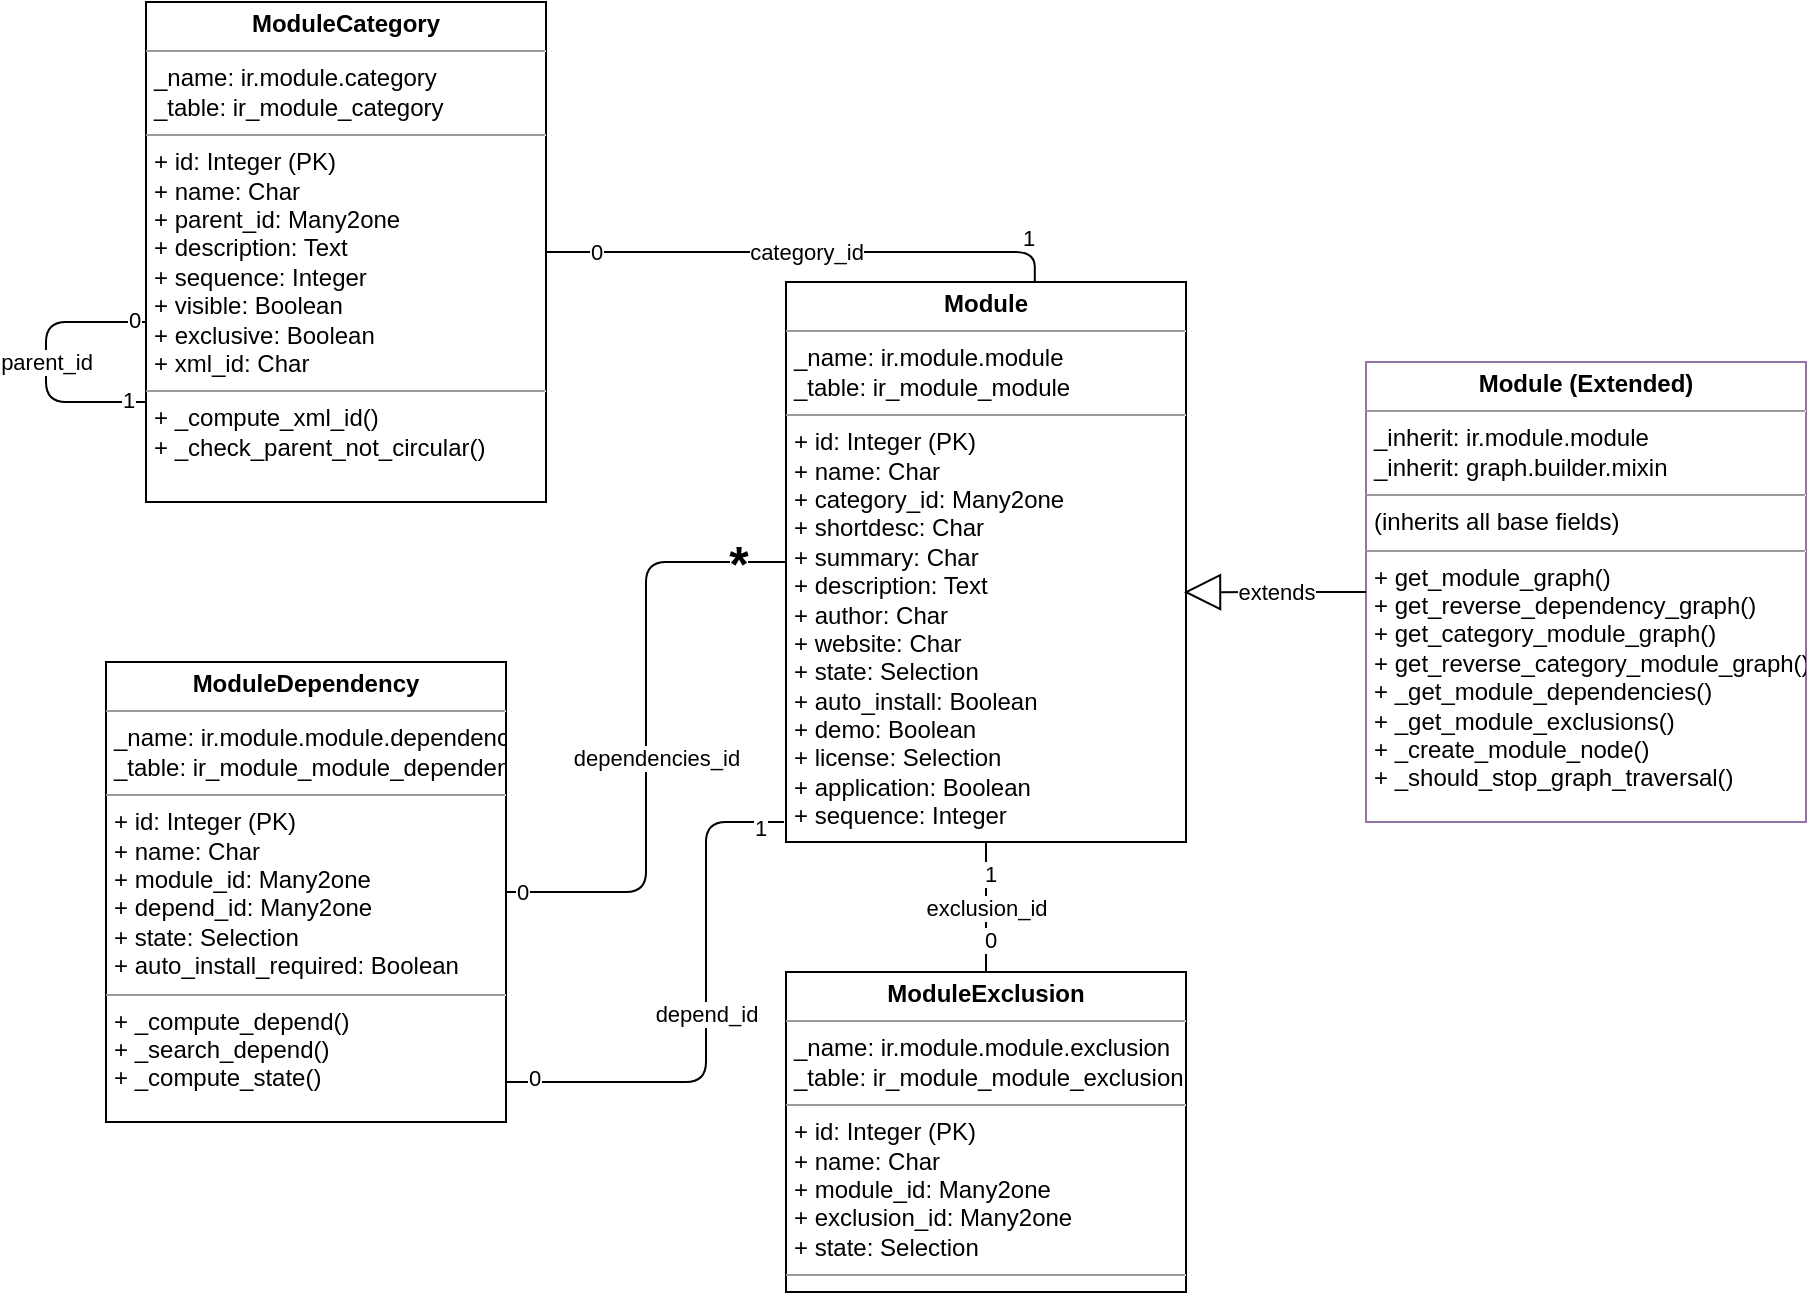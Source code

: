<mxfile version="27.1.1">
  <diagram name="Module ORM Classes" id="module-orm-diagram">
    <mxGraphModel dx="976" dy="1921" grid="1" gridSize="10" guides="1" tooltips="1" connect="1" arrows="1" fold="1" page="1" pageScale="1" pageWidth="827" pageHeight="1169" math="0" shadow="0">
      <root>
        <mxCell id="0" />
        <mxCell id="1" parent="0" />
        <mxCell id="ModuleCategory" value="&lt;p style=&quot;margin:0px;margin-top:4px;text-align:center;&quot;&gt;&lt;b&gt;ModuleCategory&lt;/b&gt;&lt;/p&gt;&lt;hr size=&quot;1&quot;/&gt;&lt;p style=&quot;margin:0px;margin-left:4px;&quot;&gt;_name: ir.module.category&lt;br/&gt;_table: ir_module_category&lt;/p&gt;&lt;hr size=&quot;1&quot;/&gt;&lt;p style=&quot;margin:0px;margin-left:4px;&quot;&gt;+ id: Integer (PK)&lt;br/&gt;+ name: Char&lt;br/&gt;+ parent_id: Many2one&lt;br/&gt;+ description: Text&lt;br/&gt;+ sequence: Integer&lt;br/&gt;+ visible: Boolean&lt;br/&gt;+ exclusive: Boolean&lt;br/&gt;+ xml_id: Char&lt;/p&gt;&lt;hr size=&quot;1&quot;/&gt;&lt;p style=&quot;margin:0px;margin-left:4px;&quot;&gt;+ _compute_xml_id()&lt;br/&gt;+ _check_parent_not_circular()&lt;/p&gt;" style="verticalAlign=top;align=left;overflow=fill;fontSize=12;fontFamily=Helvetica;html=1;" parent="1" vertex="1">
          <mxGeometry x="80" y="-60" width="200" height="250" as="geometry" />
        </mxCell>
        <mxCell id="Module" value="&lt;p style=&quot;margin:0px;margin-top:4px;text-align:center;&quot;&gt;&lt;b&gt;Module&lt;/b&gt;&lt;/p&gt;&lt;hr size=&quot;1&quot;/&gt;&lt;p style=&quot;margin:0px;margin-left:4px;&quot;&gt;_name: ir.module.module&lt;br/&gt;_table: ir_module_module&lt;/p&gt;&lt;hr size=&quot;1&quot;/&gt;&lt;p style=&quot;margin:0px;margin-left:4px;&quot;&gt;+ id: Integer (PK)&lt;br/&gt;+ name: Char&lt;br/&gt;+ category_id: Many2one&lt;br/&gt;+ shortdesc: Char&lt;br/&gt;+ summary: Char&lt;br/&gt;+ description: Text&lt;br/&gt;+ author: Char&lt;br/&gt;+ website: Char&lt;br/&gt;+ state: Selection&lt;br/&gt;+ auto_install: Boolean&lt;br/&gt;+ demo: Boolean&lt;br/&gt;+ license: Selection&lt;br/&gt;+ application: Boolean&lt;br/&gt;+ sequence: Integer&lt;/p&gt;&lt;hr size=&quot;1&quot;/&gt;&lt;p style=&quot;margin:0px;margin-left:4px;&quot;&gt;+ get_module_info()&lt;br/&gt;+ button_install()&lt;br/&gt;+ button_uninstall()&lt;br/&gt;+ module_uninstall()&lt;/p&gt;" style="verticalAlign=top;align=left;overflow=fill;fontSize=12;fontFamily=Helvetica;html=1;fillColor=none;" parent="1" vertex="1">
          <mxGeometry x="400" y="80" width="200" height="280" as="geometry" />
        </mxCell>
        <mxCell id="ModuleDependency" value="&lt;p style=&quot;margin:0px;margin-top:4px;text-align:center;&quot;&gt;&lt;b&gt;ModuleDependency&lt;/b&gt;&lt;/p&gt;&lt;hr size=&quot;1&quot;/&gt;&lt;p style=&quot;margin:0px;margin-left:4px;&quot;&gt;_name: ir.module.module.dependency&lt;br/&gt;_table: ir_module_module_dependency&lt;/p&gt;&lt;hr size=&quot;1&quot;/&gt;&lt;p style=&quot;margin:0px;margin-left:4px;&quot;&gt;+ id: Integer (PK)&lt;br/&gt;+ name: Char&lt;br/&gt;+ module_id: Many2one&lt;br/&gt;+ depend_id: Many2one&lt;br/&gt;+ state: Selection&lt;br/&gt;+ auto_install_required: Boolean&lt;/p&gt;&lt;hr size=&quot;1&quot;/&gt;&lt;p style=&quot;margin:0px;margin-left:4px;&quot;&gt;+ _compute_depend()&lt;br/&gt;+ _search_depend()&lt;br/&gt;+ _compute_state()&lt;/p&gt;" style="verticalAlign=top;align=left;overflow=fill;fontSize=12;fontFamily=Helvetica;html=1;fillColor=none;" parent="1" vertex="1">
          <mxGeometry x="60" y="270" width="200" height="230" as="geometry" />
        </mxCell>
        <mxCell id="ModuleExclusion" value="&lt;p style=&quot;margin:0px;margin-top:4px;text-align:center;&quot;&gt;&lt;b&gt;ModuleExclusion&lt;/b&gt;&lt;/p&gt;&lt;hr size=&quot;1&quot;/&gt;&lt;p style=&quot;margin:0px;margin-left:4px;&quot;&gt;_name: ir.module.module.exclusion&lt;br/&gt;_table: ir_module_module_exclusion&lt;/p&gt;&lt;hr size=&quot;1&quot;/&gt;&lt;p style=&quot;margin:0px;margin-left:4px;&quot;&gt;+ id: Integer (PK)&lt;br/&gt;+ name: Char&lt;br/&gt;+ module_id: Many2one&lt;br/&gt;+ exclusion_id: Many2one&lt;br/&gt;+ state: Selection&lt;/p&gt;&lt;hr size=&quot;1&quot;/&gt;&lt;p style=&quot;margin:0px;margin-left:4px;&quot;&gt;+ _compute_exclusion()&lt;br/&gt;+ _search_exclusion()&lt;br/&gt;+ _compute_state()&lt;/p&gt;" style="verticalAlign=top;align=left;overflow=fill;fontSize=12;fontFamily=Helvetica;html=1;fillColor=none;" parent="1" vertex="1">
          <mxGeometry x="400" y="425" width="200" height="160" as="geometry" />
        </mxCell>
        <mxCell id="ExtendedModule" value="&lt;p style=&quot;margin:0px;margin-top:4px;text-align:center;&quot;&gt;&lt;b&gt;Module (Extended)&lt;/b&gt;&lt;/p&gt;&lt;hr size=&quot;1&quot;/&gt;&lt;p style=&quot;margin:0px;margin-left:4px;&quot;&gt;_inherit: ir.module.module&lt;br/&gt;_inherit: graph.builder.mixin&lt;/p&gt;&lt;hr size=&quot;1&quot;/&gt;&lt;p style=&quot;margin:0px;margin-left:4px;&quot;&gt;(inherits all base fields)&lt;/p&gt;&lt;hr size=&quot;1&quot;/&gt;&lt;p style=&quot;margin:0px;margin-left:4px;&quot;&gt;+ get_module_graph()&lt;br/&gt;+ get_reverse_dependency_graph()&lt;br/&gt;+ get_category_module_graph()&lt;br/&gt;+ get_reverse_category_module_graph()&lt;br/&gt;+ _get_module_dependencies()&lt;br/&gt;+ _get_module_exclusions()&lt;br/&gt;+ _create_module_node()&lt;br/&gt;+ _should_stop_graph_traversal()&lt;/p&gt;" style="verticalAlign=top;align=left;overflow=fill;fontSize=12;fontFamily=Helvetica;html=1;fillColor=none;strokeColor=#9673a6;" parent="1" vertex="1">
          <mxGeometry x="690" y="120" width="220" height="230" as="geometry" />
        </mxCell>
        <mxCell id="category_self" value="" style="endArrow=none;html=1;edgeStyle=orthogonalEdgeStyle;" parent="1" source="ModuleCategory" target="ModuleCategory" edge="1">
          <mxGeometry relative="1" as="geometry">
            <mxPoint x="150" y="50" as="sourcePoint" />
            <mxPoint x="50" y="100" as="targetPoint" />
            <Array as="points">
              <mxPoint x="30" y="140" />
              <mxPoint x="30" y="100" />
            </Array>
          </mxGeometry>
        </mxCell>
        <mxCell id="category_self_label" value="parent_id" style="edgeLabel;resizable=0;html=1;align=center;verticalAlign=middle;" parent="category_self" connectable="0" vertex="1">
          <mxGeometry relative="1" as="geometry" />
        </mxCell>
        <mxCell id="hGOgVX5_NZ6iJPZ1DaTK-1" value="0" style="edgeLabel;html=1;align=center;verticalAlign=middle;resizable=0;points=[];" vertex="1" connectable="0" parent="category_self">
          <mxGeometry x="0.906" y="1" relative="1" as="geometry">
            <mxPoint as="offset" />
          </mxGeometry>
        </mxCell>
        <mxCell id="hGOgVX5_NZ6iJPZ1DaTK-3" value="1" style="edgeLabel;html=1;align=center;verticalAlign=middle;resizable=0;points=[];" vertex="1" connectable="0" parent="category_self">
          <mxGeometry x="-0.867" y="-1" relative="1" as="geometry">
            <mxPoint as="offset" />
          </mxGeometry>
        </mxCell>
        <mxCell id="category_to_module" value="" style="endArrow=none;html=1;edgeStyle=orthogonalEdgeStyle;entryX=0.622;entryY=-0.002;entryDx=0;entryDy=0;entryPerimeter=0;" parent="1" source="ModuleCategory" target="Module" edge="1">
          <mxGeometry relative="1" as="geometry" />
        </mxCell>
        <mxCell id="category_to_module_label" value="category_id" style="edgeLabel;resizable=0;html=1;align=center;verticalAlign=middle;" parent="category_to_module" connectable="0" vertex="1">
          <mxGeometry relative="1" as="geometry" />
        </mxCell>
        <mxCell id="hGOgVX5_NZ6iJPZ1DaTK-4" value="0" style="edgeLabel;html=1;align=center;verticalAlign=middle;resizable=0;points=[];" vertex="1" connectable="0" parent="category_to_module">
          <mxGeometry x="-0.806" relative="1" as="geometry">
            <mxPoint as="offset" />
          </mxGeometry>
        </mxCell>
        <mxCell id="hGOgVX5_NZ6iJPZ1DaTK-5" value="1" style="edgeLabel;html=1;align=center;verticalAlign=middle;resizable=0;points=[];" vertex="1" connectable="0" parent="category_to_module">
          <mxGeometry x="0.927" y="2" relative="1" as="geometry">
            <mxPoint x="-6" y="-12" as="offset" />
          </mxGeometry>
        </mxCell>
        <mxCell id="module_to_dependency" value="" style="endArrow=none;html=1;edgeStyle=orthogonalEdgeStyle;" parent="1" source="Module" target="ModuleDependency" edge="1">
          <mxGeometry relative="1" as="geometry" />
        </mxCell>
        <mxCell id="module_to_dependency_label" value="dependencies_id" style="edgeLabel;resizable=0;html=1;align=center;verticalAlign=middle;" parent="module_to_dependency" connectable="0" vertex="1">
          <mxGeometry relative="1" as="geometry">
            <mxPoint x="5" y="15" as="offset" />
          </mxGeometry>
        </mxCell>
        <mxCell id="hGOgVX5_NZ6iJPZ1DaTK-6" value="*&lt;div&gt;&lt;/div&gt;" style="edgeLabel;html=1;align=center;verticalAlign=middle;resizable=0;points=[];fontStyle=1;fontSize=25;spacing=0;" vertex="1" connectable="0" parent="module_to_dependency">
          <mxGeometry x="-0.937" relative="1" as="geometry">
            <mxPoint x="-15" as="offset" />
          </mxGeometry>
        </mxCell>
        <mxCell id="hGOgVX5_NZ6iJPZ1DaTK-7" value="0" style="edgeLabel;html=1;align=center;verticalAlign=middle;resizable=0;points=[];" vertex="1" connectable="0" parent="module_to_dependency">
          <mxGeometry x="0.948" relative="1" as="geometry">
            <mxPoint as="offset" />
          </mxGeometry>
        </mxCell>
        <mxCell id="module_to_exclusion" value="" style="endArrow=none;html=1;edgeStyle=orthogonalEdgeStyle;" parent="1" source="Module" target="ModuleExclusion" edge="1">
          <mxGeometry relative="1" as="geometry" />
        </mxCell>
        <mxCell id="dependency_to_module" value="" style="endArrow=none;html=1;edgeStyle=orthogonalEdgeStyle;" parent="1" source="ModuleDependency" edge="1">
          <mxGeometry relative="1" as="geometry">
            <mxPoint x="250" y="480" as="sourcePoint" />
            <mxPoint x="399" y="350" as="targetPoint" />
            <Array as="points">
              <mxPoint x="160" y="480" />
              <mxPoint x="360" y="480" />
              <mxPoint x="360" y="350" />
              <mxPoint x="399" y="350" />
            </Array>
          </mxGeometry>
        </mxCell>
        <mxCell id="dependency_to_module_label" value="depend_id" style="edgeLabel;resizable=0;html=1;align=center;verticalAlign=middle;" parent="dependency_to_module" connectable="0" vertex="1">
          <mxGeometry relative="1" as="geometry" />
        </mxCell>
        <mxCell id="hGOgVX5_NZ6iJPZ1DaTK-8" value="0" style="edgeLabel;html=1;align=center;verticalAlign=middle;resizable=0;points=[];" vertex="1" connectable="0" parent="dependency_to_module">
          <mxGeometry x="-0.886" y="2" relative="1" as="geometry">
            <mxPoint x="-2" as="offset" />
          </mxGeometry>
        </mxCell>
        <mxCell id="hGOgVX5_NZ6iJPZ1DaTK-9" value="1" style="edgeLabel;html=1;align=center;verticalAlign=middle;resizable=0;points=[];" vertex="1" connectable="0" parent="dependency_to_module">
          <mxGeometry x="0.909" y="-3" relative="1" as="geometry">
            <mxPoint as="offset" />
          </mxGeometry>
        </mxCell>
        <mxCell id="exclusion_to_module" value="" style="endArrow=none;html=1;edgeStyle=orthogonalEdgeStyle;" parent="1" source="ModuleExclusion" target="Module" edge="1">
          <mxGeometry relative="1" as="geometry">
            <mxPoint x="450" y="400" as="sourcePoint" />
            <mxPoint x="450" y="330" as="targetPoint" />
          </mxGeometry>
        </mxCell>
        <mxCell id="exclusion_to_module_label" value="exclusion_id" style="edgeLabel;resizable=0;html=1;align=center;verticalAlign=middle;" parent="exclusion_to_module" connectable="0" vertex="1">
          <mxGeometry relative="1" as="geometry" />
        </mxCell>
        <mxCell id="hGOgVX5_NZ6iJPZ1DaTK-10" value="1" style="edgeLabel;html=1;align=center;verticalAlign=middle;resizable=0;points=[];" vertex="1" connectable="0" parent="exclusion_to_module">
          <mxGeometry x="0.508" y="-1" relative="1" as="geometry">
            <mxPoint x="1" as="offset" />
          </mxGeometry>
        </mxCell>
        <mxCell id="hGOgVX5_NZ6iJPZ1DaTK-11" value="0" style="edgeLabel;html=1;align=center;verticalAlign=middle;resizable=0;points=[];" vertex="1" connectable="0" parent="exclusion_to_module">
          <mxGeometry x="-0.508" y="-1" relative="1" as="geometry">
            <mxPoint x="1" as="offset" />
          </mxGeometry>
        </mxCell>
        <mxCell id="inheritance" value="" style="endArrow=block;endSize=16;endFill=0;html=1;edgeStyle=orthogonalEdgeStyle;entryX=0.995;entryY=0.554;entryDx=0;entryDy=0;entryPerimeter=0;" parent="1" source="ExtendedModule" target="Module" edge="1">
          <mxGeometry relative="1" as="geometry" />
        </mxCell>
        <mxCell id="inheritance_label" value="extends" style="edgeLabel;resizable=0;html=1;align=center;verticalAlign=middle;" parent="inheritance" connectable="0" vertex="1">
          <mxGeometry relative="1" as="geometry" />
        </mxCell>
      </root>
    </mxGraphModel>
  </diagram>
</mxfile>

